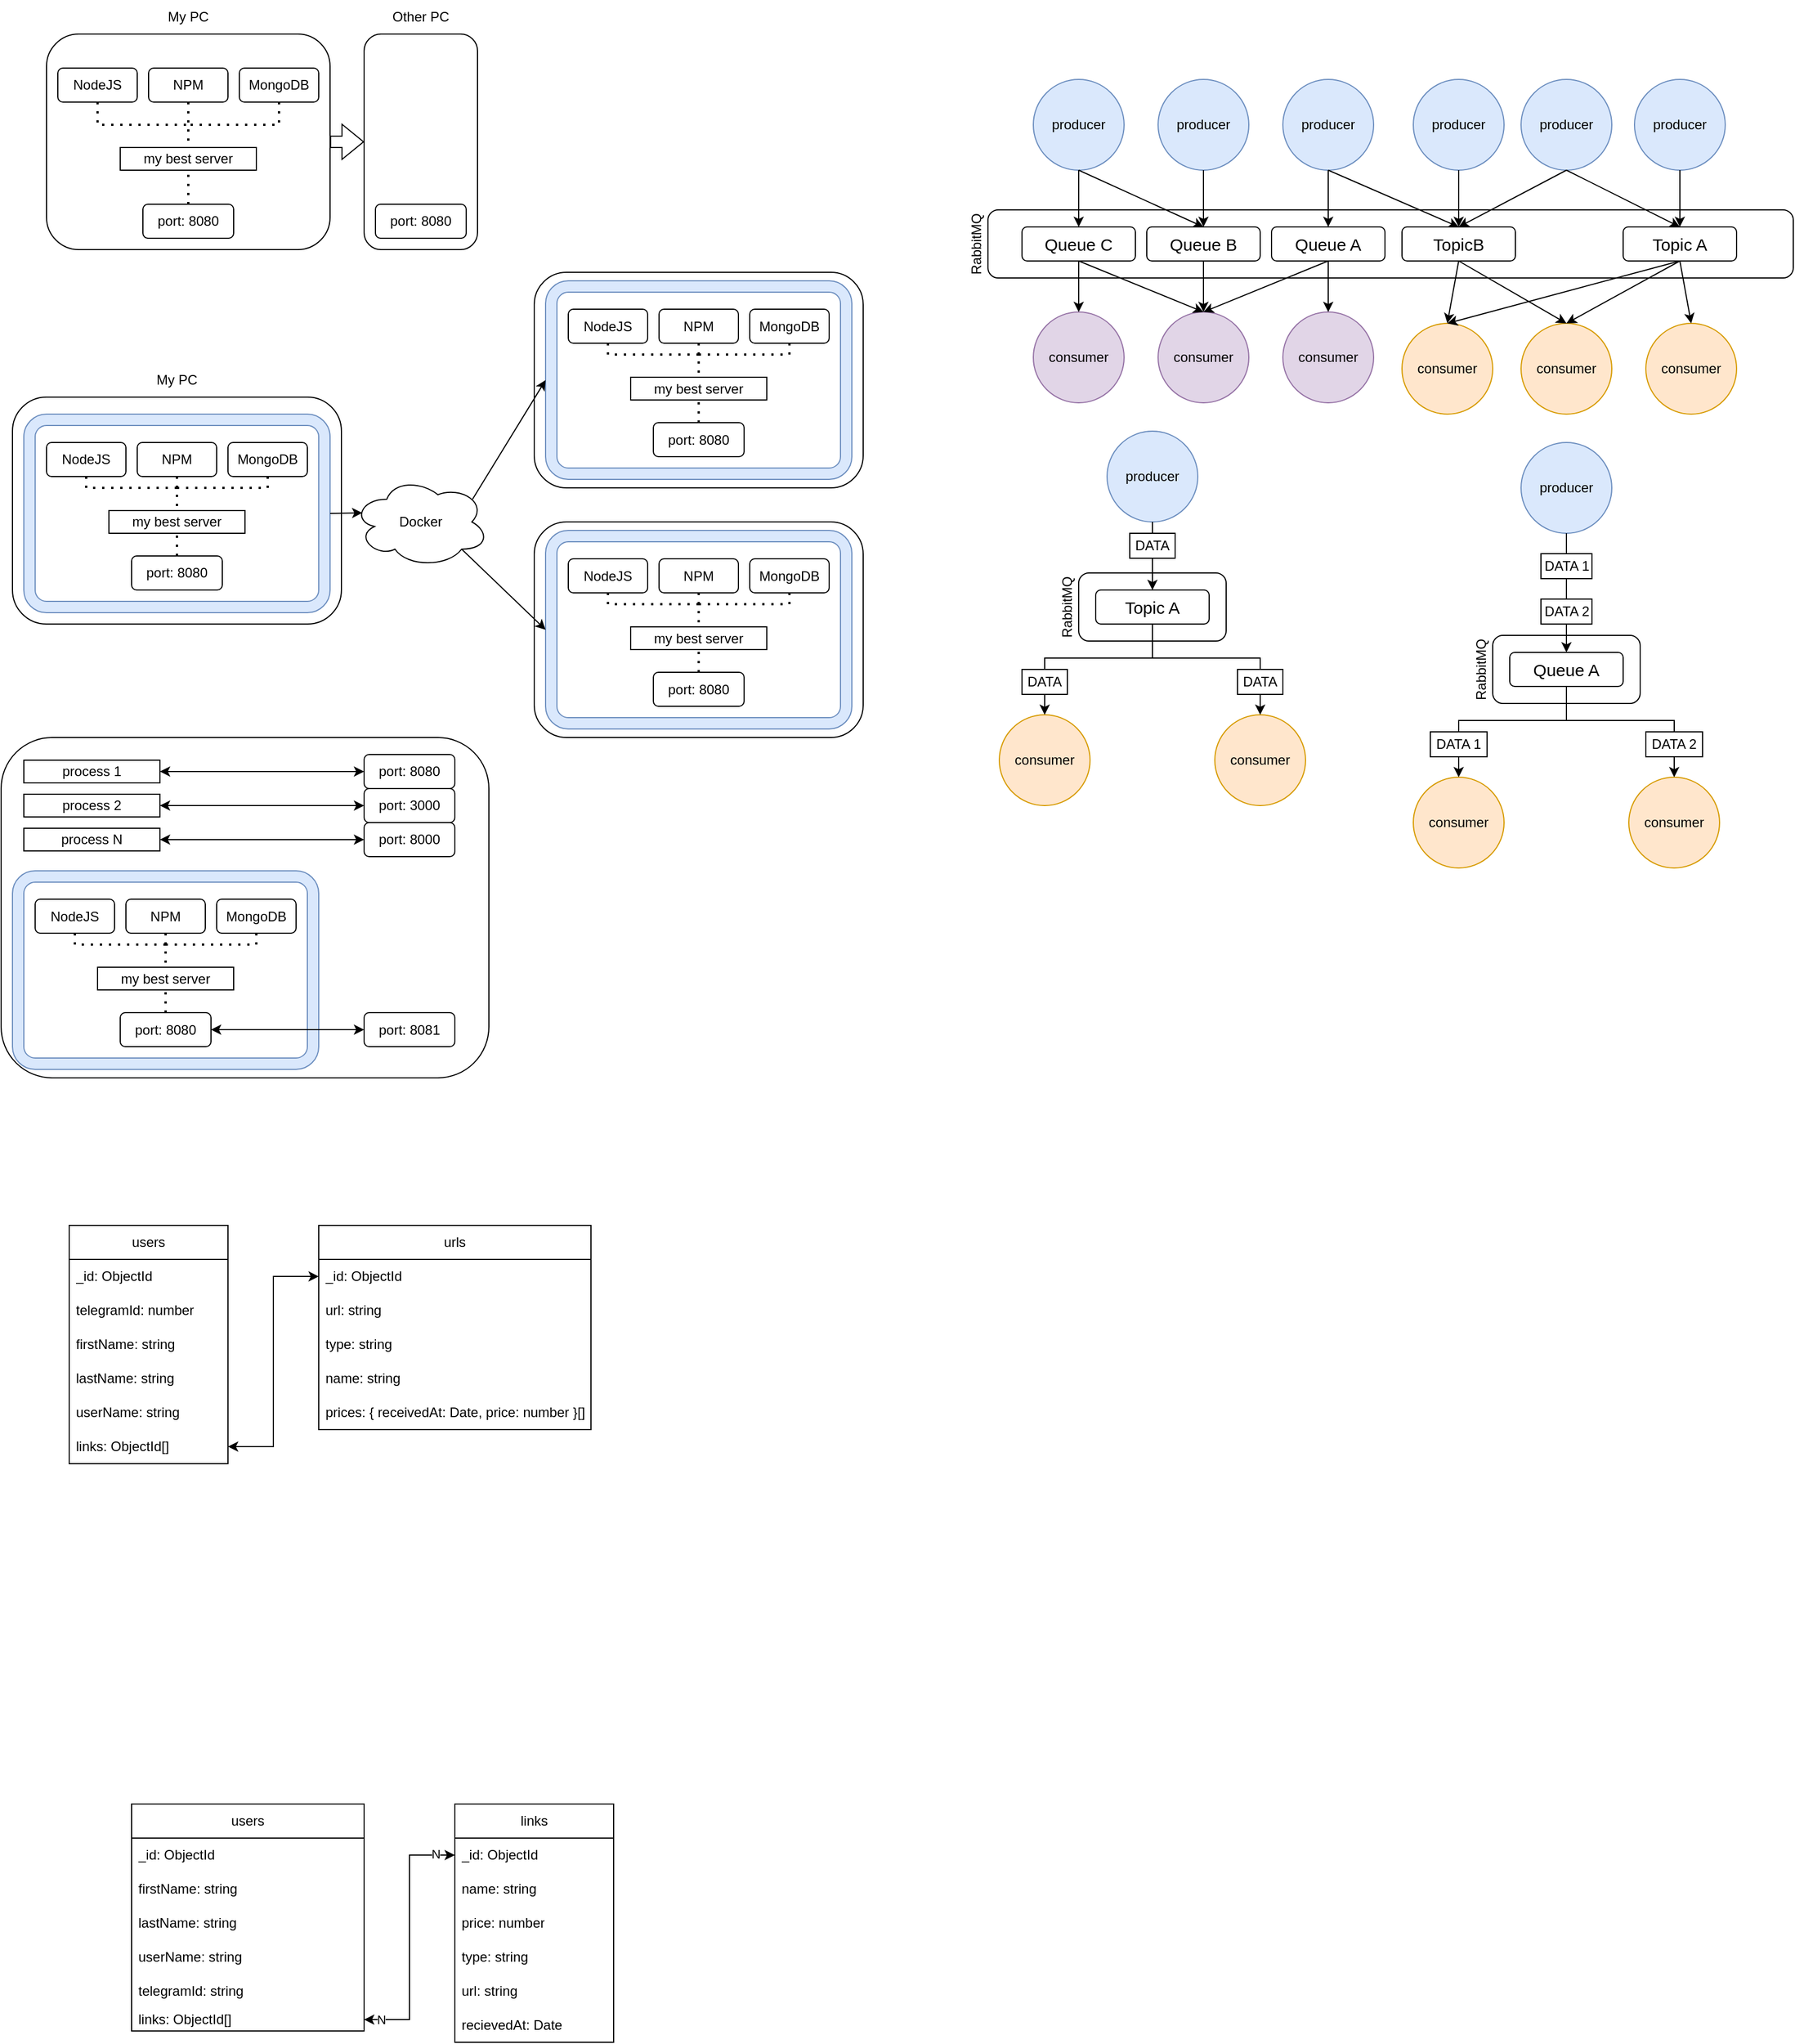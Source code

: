 <mxfile version="24.2.7" type="google">
  <diagram name="Page-1" id="BjbsquuiyV-xXKgkM7xm">
    <mxGraphModel grid="1" page="1" gridSize="10" guides="1" tooltips="1" connect="1" arrows="1" fold="1" pageScale="1" pageWidth="850" pageHeight="1100" math="0" shadow="0">
      <root>
        <mxCell id="0" />
        <mxCell id="1" parent="0" />
        <mxCell id="D5EDKLbeiEwIny6HZ1ge-143" value="" style="rounded=1;whiteSpace=wrap;html=1;" vertex="1" parent="1">
          <mxGeometry x="990" y="555" width="130" height="60" as="geometry" />
        </mxCell>
        <mxCell id="D5EDKLbeiEwIny6HZ1ge-144" value="RabbitMQ" style="text;html=1;align=center;verticalAlign=middle;whiteSpace=wrap;rounded=0;rotation=-90;" vertex="1" parent="1">
          <mxGeometry x="930" y="570" width="100" height="30" as="geometry" />
        </mxCell>
        <mxCell id="D5EDKLbeiEwIny6HZ1ge-134" value="" style="rounded=1;whiteSpace=wrap;html=1;" vertex="1" parent="1">
          <mxGeometry x="910" y="235" width="710" height="60" as="geometry" />
        </mxCell>
        <mxCell id="D5EDKLbeiEwIny6HZ1ge-1" value="" style="rounded=1;whiteSpace=wrap;html=1;" vertex="1" parent="1">
          <mxGeometry x="80" y="80" width="250" height="190" as="geometry" />
        </mxCell>
        <mxCell id="D5EDKLbeiEwIny6HZ1ge-2" value="my best server" style="rounded=0;whiteSpace=wrap;html=1;" vertex="1" parent="1">
          <mxGeometry x="145" y="180" width="120" height="20" as="geometry" />
        </mxCell>
        <mxCell id="D5EDKLbeiEwIny6HZ1ge-3" value="My PC" style="text;html=1;align=center;verticalAlign=middle;whiteSpace=wrap;rounded=0;" vertex="1" parent="1">
          <mxGeometry x="80" y="50" width="250" height="30" as="geometry" />
        </mxCell>
        <mxCell id="D5EDKLbeiEwIny6HZ1ge-4" value="NodeJS" style="rounded=1;whiteSpace=wrap;html=1;" vertex="1" parent="1">
          <mxGeometry x="90" y="110" width="70" height="30" as="geometry" />
        </mxCell>
        <mxCell id="D5EDKLbeiEwIny6HZ1ge-5" value="NPM" style="rounded=1;whiteSpace=wrap;html=1;" vertex="1" parent="1">
          <mxGeometry x="170" y="110" width="70" height="30" as="geometry" />
        </mxCell>
        <mxCell id="D5EDKLbeiEwIny6HZ1ge-6" value="MongoDB" style="rounded=1;whiteSpace=wrap;html=1;" vertex="1" parent="1">
          <mxGeometry x="250" y="110" width="70" height="30" as="geometry" />
        </mxCell>
        <mxCell id="D5EDKLbeiEwIny6HZ1ge-7" value="" style="endArrow=none;dashed=1;html=1;dashPattern=1 3;strokeWidth=2;rounded=0;exitX=0.5;exitY=1;exitDx=0;exitDy=0;entryX=0.5;entryY=0;entryDx=0;entryDy=0;" edge="1" parent="1" source="D5EDKLbeiEwIny6HZ1ge-4" target="D5EDKLbeiEwIny6HZ1ge-2">
          <mxGeometry width="50" height="50" relative="1" as="geometry">
            <mxPoint x="40" y="170" as="sourcePoint" />
            <mxPoint x="160" y="280" as="targetPoint" />
            <Array as="points">
              <mxPoint x="125" y="160" />
              <mxPoint x="205" y="160" />
            </Array>
          </mxGeometry>
        </mxCell>
        <mxCell id="D5EDKLbeiEwIny6HZ1ge-8" value="" style="endArrow=none;dashed=1;html=1;dashPattern=1 3;strokeWidth=2;rounded=0;exitX=0.5;exitY=1;exitDx=0;exitDy=0;entryX=0.5;entryY=0;entryDx=0;entryDy=0;" edge="1" parent="1" source="D5EDKLbeiEwIny6HZ1ge-6" target="D5EDKLbeiEwIny6HZ1ge-2">
          <mxGeometry width="50" height="50" relative="1" as="geometry">
            <mxPoint x="135" y="150" as="sourcePoint" />
            <mxPoint x="215" y="200" as="targetPoint" />
            <Array as="points">
              <mxPoint x="285" y="160" />
              <mxPoint x="205" y="160" />
            </Array>
          </mxGeometry>
        </mxCell>
        <mxCell id="D5EDKLbeiEwIny6HZ1ge-9" value="" style="endArrow=none;dashed=1;html=1;dashPattern=1 3;strokeWidth=2;rounded=0;exitX=0.5;exitY=1;exitDx=0;exitDy=0;entryX=0.5;entryY=0;entryDx=0;entryDy=0;" edge="1" parent="1" source="D5EDKLbeiEwIny6HZ1ge-5" target="D5EDKLbeiEwIny6HZ1ge-2">
          <mxGeometry width="50" height="50" relative="1" as="geometry">
            <mxPoint x="295" y="150" as="sourcePoint" />
            <mxPoint x="215" y="200" as="targetPoint" />
            <Array as="points" />
          </mxGeometry>
        </mxCell>
        <mxCell id="D5EDKLbeiEwIny6HZ1ge-10" value="port: 8080" style="rounded=1;whiteSpace=wrap;html=1;" vertex="1" parent="1">
          <mxGeometry x="165" y="230" width="80" height="30" as="geometry" />
        </mxCell>
        <mxCell id="D5EDKLbeiEwIny6HZ1ge-11" value="" style="endArrow=none;dashed=1;html=1;dashPattern=1 3;strokeWidth=2;rounded=0;exitX=0.5;exitY=0;exitDx=0;exitDy=0;entryX=0.5;entryY=1;entryDx=0;entryDy=0;" edge="1" parent="1" source="D5EDKLbeiEwIny6HZ1ge-10" target="D5EDKLbeiEwIny6HZ1ge-2">
          <mxGeometry width="50" height="50" relative="1" as="geometry">
            <mxPoint x="340" y="240" as="sourcePoint" />
            <mxPoint x="390" y="190" as="targetPoint" />
            <Array as="points" />
          </mxGeometry>
        </mxCell>
        <mxCell id="D5EDKLbeiEwIny6HZ1ge-12" value="" style="rounded=1;whiteSpace=wrap;html=1;" vertex="1" parent="1">
          <mxGeometry x="360" y="80" width="100" height="190" as="geometry" />
        </mxCell>
        <mxCell id="D5EDKLbeiEwIny6HZ1ge-14" value="Other PC" style="text;html=1;align=center;verticalAlign=middle;whiteSpace=wrap;rounded=0;" vertex="1" parent="1">
          <mxGeometry x="360" y="50" width="100" height="30" as="geometry" />
        </mxCell>
        <mxCell id="D5EDKLbeiEwIny6HZ1ge-21" value="port: 8080" style="rounded=1;whiteSpace=wrap;html=1;" vertex="1" parent="1">
          <mxGeometry x="370" y="230" width="80" height="30" as="geometry" />
        </mxCell>
        <mxCell id="D5EDKLbeiEwIny6HZ1ge-23" value="" style="shape=flexArrow;endArrow=classic;html=1;rounded=0;exitX=1;exitY=0.5;exitDx=0;exitDy=0;entryX=0;entryY=0.5;entryDx=0;entryDy=0;" edge="1" parent="1" source="D5EDKLbeiEwIny6HZ1ge-1" target="D5EDKLbeiEwIny6HZ1ge-12">
          <mxGeometry width="50" height="50" relative="1" as="geometry">
            <mxPoint x="340" y="320" as="sourcePoint" />
            <mxPoint x="390" y="270" as="targetPoint" />
          </mxGeometry>
        </mxCell>
        <mxCell id="D5EDKLbeiEwIny6HZ1ge-24" value="" style="rounded=1;whiteSpace=wrap;html=1;" vertex="1" parent="1">
          <mxGeometry x="50" y="400" width="290" height="200" as="geometry" />
        </mxCell>
        <mxCell id="D5EDKLbeiEwIny6HZ1ge-25" value="my best server" style="rounded=0;whiteSpace=wrap;html=1;" vertex="1" parent="1">
          <mxGeometry x="135" y="500" width="120" height="20" as="geometry" />
        </mxCell>
        <mxCell id="D5EDKLbeiEwIny6HZ1ge-26" value="My PC" style="text;html=1;align=center;verticalAlign=middle;whiteSpace=wrap;rounded=0;" vertex="1" parent="1">
          <mxGeometry x="50" y="370" width="290" height="30" as="geometry" />
        </mxCell>
        <mxCell id="D5EDKLbeiEwIny6HZ1ge-27" value="NodeJS" style="rounded=1;whiteSpace=wrap;html=1;" vertex="1" parent="1">
          <mxGeometry x="80" y="440" width="70" height="30" as="geometry" />
        </mxCell>
        <mxCell id="D5EDKLbeiEwIny6HZ1ge-28" value="NPM" style="rounded=1;whiteSpace=wrap;html=1;" vertex="1" parent="1">
          <mxGeometry x="160" y="440" width="70" height="30" as="geometry" />
        </mxCell>
        <mxCell id="D5EDKLbeiEwIny6HZ1ge-29" value="MongoDB" style="rounded=1;whiteSpace=wrap;html=1;" vertex="1" parent="1">
          <mxGeometry x="240" y="440" width="70" height="30" as="geometry" />
        </mxCell>
        <mxCell id="D5EDKLbeiEwIny6HZ1ge-30" value="" style="endArrow=none;dashed=1;html=1;dashPattern=1 3;strokeWidth=2;rounded=0;exitX=0.5;exitY=1;exitDx=0;exitDy=0;entryX=0.5;entryY=0;entryDx=0;entryDy=0;" edge="1" parent="1" source="D5EDKLbeiEwIny6HZ1ge-27" target="D5EDKLbeiEwIny6HZ1ge-25">
          <mxGeometry width="50" height="50" relative="1" as="geometry">
            <mxPoint x="30" y="490" as="sourcePoint" />
            <mxPoint x="150" y="600" as="targetPoint" />
            <Array as="points">
              <mxPoint x="115" y="480" />
              <mxPoint x="195" y="480" />
            </Array>
          </mxGeometry>
        </mxCell>
        <mxCell id="D5EDKLbeiEwIny6HZ1ge-31" value="" style="endArrow=none;dashed=1;html=1;dashPattern=1 3;strokeWidth=2;rounded=0;exitX=0.5;exitY=1;exitDx=0;exitDy=0;entryX=0.5;entryY=0;entryDx=0;entryDy=0;" edge="1" parent="1" source="D5EDKLbeiEwIny6HZ1ge-29" target="D5EDKLbeiEwIny6HZ1ge-25">
          <mxGeometry width="50" height="50" relative="1" as="geometry">
            <mxPoint x="125" y="470" as="sourcePoint" />
            <mxPoint x="205" y="520" as="targetPoint" />
            <Array as="points">
              <mxPoint x="275" y="480" />
              <mxPoint x="195" y="480" />
            </Array>
          </mxGeometry>
        </mxCell>
        <mxCell id="D5EDKLbeiEwIny6HZ1ge-32" value="" style="endArrow=none;dashed=1;html=1;dashPattern=1 3;strokeWidth=2;rounded=0;exitX=0.5;exitY=1;exitDx=0;exitDy=0;entryX=0.5;entryY=0;entryDx=0;entryDy=0;" edge="1" parent="1" source="D5EDKLbeiEwIny6HZ1ge-28" target="D5EDKLbeiEwIny6HZ1ge-25">
          <mxGeometry width="50" height="50" relative="1" as="geometry">
            <mxPoint x="285" y="470" as="sourcePoint" />
            <mxPoint x="205" y="520" as="targetPoint" />
            <Array as="points" />
          </mxGeometry>
        </mxCell>
        <mxCell id="D5EDKLbeiEwIny6HZ1ge-33" value="port: 8080" style="rounded=1;whiteSpace=wrap;html=1;" vertex="1" parent="1">
          <mxGeometry x="155" y="540" width="80" height="30" as="geometry" />
        </mxCell>
        <mxCell id="D5EDKLbeiEwIny6HZ1ge-34" value="" style="endArrow=none;dashed=1;html=1;dashPattern=1 3;strokeWidth=2;rounded=0;exitX=0.5;exitY=0;exitDx=0;exitDy=0;entryX=0.5;entryY=1;entryDx=0;entryDy=0;" edge="1" parent="1" source="D5EDKLbeiEwIny6HZ1ge-33" target="D5EDKLbeiEwIny6HZ1ge-25">
          <mxGeometry width="50" height="50" relative="1" as="geometry">
            <mxPoint x="330" y="560" as="sourcePoint" />
            <mxPoint x="380" y="510" as="targetPoint" />
            <Array as="points" />
          </mxGeometry>
        </mxCell>
        <mxCell id="D5EDKLbeiEwIny6HZ1ge-40" value="Docker" style="ellipse;shape=cloud;whiteSpace=wrap;html=1;" vertex="1" parent="1">
          <mxGeometry x="350" y="470" width="120" height="80" as="geometry" />
        </mxCell>
        <mxCell id="D5EDKLbeiEwIny6HZ1ge-42" value="" style="verticalLabelPosition=bottom;verticalAlign=top;html=1;shape=mxgraph.basic.rounded_frame;dx=10;whiteSpace=wrap;fillColor=#dae8fc;strokeColor=#6c8ebf;" vertex="1" parent="1">
          <mxGeometry x="60" y="415" width="270" height="175" as="geometry" />
        </mxCell>
        <mxCell id="D5EDKLbeiEwIny6HZ1ge-43" value="" style="endArrow=classic;html=1;rounded=0;exitX=1;exitY=0.5;exitDx=0;exitDy=0;exitPerimeter=0;entryX=0.07;entryY=0.4;entryDx=0;entryDy=0;entryPerimeter=0;" edge="1" parent="1" source="D5EDKLbeiEwIny6HZ1ge-42" target="D5EDKLbeiEwIny6HZ1ge-40">
          <mxGeometry width="50" height="50" relative="1" as="geometry">
            <mxPoint x="340" y="470" as="sourcePoint" />
            <mxPoint x="390" y="420" as="targetPoint" />
          </mxGeometry>
        </mxCell>
        <mxCell id="D5EDKLbeiEwIny6HZ1ge-56" value="" style="group" connectable="0" vertex="1" parent="1">
          <mxGeometry x="510" y="290" width="290" height="190" as="geometry" />
        </mxCell>
        <mxCell id="D5EDKLbeiEwIny6HZ1ge-35" value="" style="rounded=1;whiteSpace=wrap;html=1;" vertex="1" parent="D5EDKLbeiEwIny6HZ1ge-56">
          <mxGeometry width="290" height="190" as="geometry" />
        </mxCell>
        <mxCell id="D5EDKLbeiEwIny6HZ1ge-45" value="my best server" style="rounded=0;whiteSpace=wrap;html=1;" vertex="1" parent="D5EDKLbeiEwIny6HZ1ge-56">
          <mxGeometry x="85" y="92.5" width="120" height="20" as="geometry" />
        </mxCell>
        <mxCell id="D5EDKLbeiEwIny6HZ1ge-46" value="NodeJS" style="rounded=1;whiteSpace=wrap;html=1;" vertex="1" parent="D5EDKLbeiEwIny6HZ1ge-56">
          <mxGeometry x="30" y="32.5" width="70" height="30" as="geometry" />
        </mxCell>
        <mxCell id="D5EDKLbeiEwIny6HZ1ge-47" value="NPM" style="rounded=1;whiteSpace=wrap;html=1;" vertex="1" parent="D5EDKLbeiEwIny6HZ1ge-56">
          <mxGeometry x="110" y="32.5" width="70" height="30" as="geometry" />
        </mxCell>
        <mxCell id="D5EDKLbeiEwIny6HZ1ge-48" value="MongoDB" style="rounded=1;whiteSpace=wrap;html=1;" vertex="1" parent="D5EDKLbeiEwIny6HZ1ge-56">
          <mxGeometry x="190" y="32.5" width="70" height="30" as="geometry" />
        </mxCell>
        <mxCell id="D5EDKLbeiEwIny6HZ1ge-49" value="" style="endArrow=none;dashed=1;html=1;dashPattern=1 3;strokeWidth=2;rounded=0;exitX=0.5;exitY=1;exitDx=0;exitDy=0;entryX=0.5;entryY=0;entryDx=0;entryDy=0;" edge="1" parent="D5EDKLbeiEwIny6HZ1ge-56" source="D5EDKLbeiEwIny6HZ1ge-46" target="D5EDKLbeiEwIny6HZ1ge-45">
          <mxGeometry width="50" height="50" relative="1" as="geometry">
            <mxPoint x="-20" y="82.5" as="sourcePoint" />
            <mxPoint x="100" y="192.5" as="targetPoint" />
            <Array as="points">
              <mxPoint x="65" y="72.5" />
              <mxPoint x="145" y="72.5" />
            </Array>
          </mxGeometry>
        </mxCell>
        <mxCell id="D5EDKLbeiEwIny6HZ1ge-50" value="" style="endArrow=none;dashed=1;html=1;dashPattern=1 3;strokeWidth=2;rounded=0;exitX=0.5;exitY=1;exitDx=0;exitDy=0;entryX=0.5;entryY=0;entryDx=0;entryDy=0;" edge="1" parent="D5EDKLbeiEwIny6HZ1ge-56" source="D5EDKLbeiEwIny6HZ1ge-48" target="D5EDKLbeiEwIny6HZ1ge-45">
          <mxGeometry width="50" height="50" relative="1" as="geometry">
            <mxPoint x="75" y="62.5" as="sourcePoint" />
            <mxPoint x="155" y="112.5" as="targetPoint" />
            <Array as="points">
              <mxPoint x="225" y="72.5" />
              <mxPoint x="145" y="72.5" />
            </Array>
          </mxGeometry>
        </mxCell>
        <mxCell id="D5EDKLbeiEwIny6HZ1ge-51" value="" style="endArrow=none;dashed=1;html=1;dashPattern=1 3;strokeWidth=2;rounded=0;exitX=0.5;exitY=1;exitDx=0;exitDy=0;entryX=0.5;entryY=0;entryDx=0;entryDy=0;" edge="1" parent="D5EDKLbeiEwIny6HZ1ge-56" source="D5EDKLbeiEwIny6HZ1ge-47" target="D5EDKLbeiEwIny6HZ1ge-45">
          <mxGeometry width="50" height="50" relative="1" as="geometry">
            <mxPoint x="235" y="62.5" as="sourcePoint" />
            <mxPoint x="155" y="112.5" as="targetPoint" />
            <Array as="points" />
          </mxGeometry>
        </mxCell>
        <mxCell id="D5EDKLbeiEwIny6HZ1ge-52" value="port: 8080" style="rounded=1;whiteSpace=wrap;html=1;" vertex="1" parent="D5EDKLbeiEwIny6HZ1ge-56">
          <mxGeometry x="105" y="132.5" width="80" height="30" as="geometry" />
        </mxCell>
        <mxCell id="D5EDKLbeiEwIny6HZ1ge-53" value="" style="endArrow=none;dashed=1;html=1;dashPattern=1 3;strokeWidth=2;rounded=0;exitX=0.5;exitY=0;exitDx=0;exitDy=0;entryX=0.5;entryY=1;entryDx=0;entryDy=0;" edge="1" parent="D5EDKLbeiEwIny6HZ1ge-56" source="D5EDKLbeiEwIny6HZ1ge-52" target="D5EDKLbeiEwIny6HZ1ge-45">
          <mxGeometry width="50" height="50" relative="1" as="geometry">
            <mxPoint x="280" y="152.5" as="sourcePoint" />
            <mxPoint x="330" y="102.5" as="targetPoint" />
            <Array as="points" />
          </mxGeometry>
        </mxCell>
        <mxCell id="D5EDKLbeiEwIny6HZ1ge-54" value="" style="verticalLabelPosition=bottom;verticalAlign=top;html=1;shape=mxgraph.basic.rounded_frame;dx=10;whiteSpace=wrap;fillColor=#dae8fc;strokeColor=#6c8ebf;" vertex="1" parent="D5EDKLbeiEwIny6HZ1ge-56">
          <mxGeometry x="10" y="7.5" width="270" height="175" as="geometry" />
        </mxCell>
        <mxCell id="D5EDKLbeiEwIny6HZ1ge-57" value="" style="group" connectable="0" vertex="1" parent="1">
          <mxGeometry x="510" y="510" width="290" height="190" as="geometry" />
        </mxCell>
        <mxCell id="D5EDKLbeiEwIny6HZ1ge-58" value="" style="rounded=1;whiteSpace=wrap;html=1;" vertex="1" parent="D5EDKLbeiEwIny6HZ1ge-57">
          <mxGeometry width="290" height="190" as="geometry" />
        </mxCell>
        <mxCell id="D5EDKLbeiEwIny6HZ1ge-59" value="my best server" style="rounded=0;whiteSpace=wrap;html=1;" vertex="1" parent="D5EDKLbeiEwIny6HZ1ge-57">
          <mxGeometry x="85" y="92.5" width="120" height="20" as="geometry" />
        </mxCell>
        <mxCell id="D5EDKLbeiEwIny6HZ1ge-60" value="NodeJS" style="rounded=1;whiteSpace=wrap;html=1;" vertex="1" parent="D5EDKLbeiEwIny6HZ1ge-57">
          <mxGeometry x="30" y="32.5" width="70" height="30" as="geometry" />
        </mxCell>
        <mxCell id="D5EDKLbeiEwIny6HZ1ge-61" value="NPM" style="rounded=1;whiteSpace=wrap;html=1;" vertex="1" parent="D5EDKLbeiEwIny6HZ1ge-57">
          <mxGeometry x="110" y="32.5" width="70" height="30" as="geometry" />
        </mxCell>
        <mxCell id="D5EDKLbeiEwIny6HZ1ge-62" value="MongoDB" style="rounded=1;whiteSpace=wrap;html=1;" vertex="1" parent="D5EDKLbeiEwIny6HZ1ge-57">
          <mxGeometry x="190" y="32.5" width="70" height="30" as="geometry" />
        </mxCell>
        <mxCell id="D5EDKLbeiEwIny6HZ1ge-63" value="" style="endArrow=none;dashed=1;html=1;dashPattern=1 3;strokeWidth=2;rounded=0;exitX=0.5;exitY=1;exitDx=0;exitDy=0;entryX=0.5;entryY=0;entryDx=0;entryDy=0;" edge="1" parent="D5EDKLbeiEwIny6HZ1ge-57" source="D5EDKLbeiEwIny6HZ1ge-60" target="D5EDKLbeiEwIny6HZ1ge-59">
          <mxGeometry width="50" height="50" relative="1" as="geometry">
            <mxPoint x="-20" y="82.5" as="sourcePoint" />
            <mxPoint x="100" y="192.5" as="targetPoint" />
            <Array as="points">
              <mxPoint x="65" y="72.5" />
              <mxPoint x="145" y="72.5" />
            </Array>
          </mxGeometry>
        </mxCell>
        <mxCell id="D5EDKLbeiEwIny6HZ1ge-64" value="" style="endArrow=none;dashed=1;html=1;dashPattern=1 3;strokeWidth=2;rounded=0;exitX=0.5;exitY=1;exitDx=0;exitDy=0;entryX=0.5;entryY=0;entryDx=0;entryDy=0;" edge="1" parent="D5EDKLbeiEwIny6HZ1ge-57" source="D5EDKLbeiEwIny6HZ1ge-62" target="D5EDKLbeiEwIny6HZ1ge-59">
          <mxGeometry width="50" height="50" relative="1" as="geometry">
            <mxPoint x="75" y="62.5" as="sourcePoint" />
            <mxPoint x="155" y="112.5" as="targetPoint" />
            <Array as="points">
              <mxPoint x="225" y="72.5" />
              <mxPoint x="145" y="72.5" />
            </Array>
          </mxGeometry>
        </mxCell>
        <mxCell id="D5EDKLbeiEwIny6HZ1ge-65" value="" style="endArrow=none;dashed=1;html=1;dashPattern=1 3;strokeWidth=2;rounded=0;exitX=0.5;exitY=1;exitDx=0;exitDy=0;entryX=0.5;entryY=0;entryDx=0;entryDy=0;" edge="1" parent="D5EDKLbeiEwIny6HZ1ge-57" source="D5EDKLbeiEwIny6HZ1ge-61" target="D5EDKLbeiEwIny6HZ1ge-59">
          <mxGeometry width="50" height="50" relative="1" as="geometry">
            <mxPoint x="235" y="62.5" as="sourcePoint" />
            <mxPoint x="155" y="112.5" as="targetPoint" />
            <Array as="points" />
          </mxGeometry>
        </mxCell>
        <mxCell id="D5EDKLbeiEwIny6HZ1ge-66" value="port: 8080" style="rounded=1;whiteSpace=wrap;html=1;" vertex="1" parent="D5EDKLbeiEwIny6HZ1ge-57">
          <mxGeometry x="105" y="132.5" width="80" height="30" as="geometry" />
        </mxCell>
        <mxCell id="D5EDKLbeiEwIny6HZ1ge-67" value="" style="endArrow=none;dashed=1;html=1;dashPattern=1 3;strokeWidth=2;rounded=0;exitX=0.5;exitY=0;exitDx=0;exitDy=0;entryX=0.5;entryY=1;entryDx=0;entryDy=0;" edge="1" parent="D5EDKLbeiEwIny6HZ1ge-57" source="D5EDKLbeiEwIny6HZ1ge-66" target="D5EDKLbeiEwIny6HZ1ge-59">
          <mxGeometry width="50" height="50" relative="1" as="geometry">
            <mxPoint x="280" y="152.5" as="sourcePoint" />
            <mxPoint x="330" y="102.5" as="targetPoint" />
            <Array as="points" />
          </mxGeometry>
        </mxCell>
        <mxCell id="D5EDKLbeiEwIny6HZ1ge-68" value="" style="verticalLabelPosition=bottom;verticalAlign=top;html=1;shape=mxgraph.basic.rounded_frame;dx=10;whiteSpace=wrap;fillColor=#dae8fc;strokeColor=#6c8ebf;" vertex="1" parent="D5EDKLbeiEwIny6HZ1ge-57">
          <mxGeometry x="10" y="7.5" width="270" height="175" as="geometry" />
        </mxCell>
        <mxCell id="D5EDKLbeiEwIny6HZ1ge-69" value="" style="endArrow=classic;html=1;rounded=0;exitX=0.88;exitY=0.25;exitDx=0;exitDy=0;exitPerimeter=0;entryX=0;entryY=0.5;entryDx=0;entryDy=0;entryPerimeter=0;" edge="1" parent="1" source="D5EDKLbeiEwIny6HZ1ge-40" target="D5EDKLbeiEwIny6HZ1ge-54">
          <mxGeometry width="50" height="50" relative="1" as="geometry">
            <mxPoint x="410" y="440" as="sourcePoint" />
            <mxPoint x="460" y="390" as="targetPoint" />
          </mxGeometry>
        </mxCell>
        <mxCell id="D5EDKLbeiEwIny6HZ1ge-70" value="" style="endArrow=classic;html=1;rounded=0;exitX=0.8;exitY=0.8;exitDx=0;exitDy=0;exitPerimeter=0;entryX=0;entryY=0.5;entryDx=0;entryDy=0;entryPerimeter=0;" edge="1" parent="1" source="D5EDKLbeiEwIny6HZ1ge-40" target="D5EDKLbeiEwIny6HZ1ge-68">
          <mxGeometry width="50" height="50" relative="1" as="geometry">
            <mxPoint x="400" y="630" as="sourcePoint" />
            <mxPoint x="450" y="580" as="targetPoint" />
          </mxGeometry>
        </mxCell>
        <mxCell id="D5EDKLbeiEwIny6HZ1ge-94" value="" style="group" connectable="0" vertex="1" parent="1">
          <mxGeometry x="40" y="700" width="430" height="300" as="geometry" />
        </mxCell>
        <mxCell id="D5EDKLbeiEwIny6HZ1ge-72" value="" style="rounded=1;whiteSpace=wrap;html=1;" vertex="1" parent="D5EDKLbeiEwIny6HZ1ge-94">
          <mxGeometry width="430" height="300" as="geometry" />
        </mxCell>
        <mxCell id="D5EDKLbeiEwIny6HZ1ge-73" value="my best server" style="rounded=0;whiteSpace=wrap;html=1;" vertex="1" parent="D5EDKLbeiEwIny6HZ1ge-94">
          <mxGeometry x="85" y="202.5" width="120" height="20" as="geometry" />
        </mxCell>
        <mxCell id="D5EDKLbeiEwIny6HZ1ge-74" value="NodeJS" style="rounded=1;whiteSpace=wrap;html=1;" vertex="1" parent="D5EDKLbeiEwIny6HZ1ge-94">
          <mxGeometry x="30" y="142.5" width="70" height="30" as="geometry" />
        </mxCell>
        <mxCell id="D5EDKLbeiEwIny6HZ1ge-75" value="NPM" style="rounded=1;whiteSpace=wrap;html=1;" vertex="1" parent="D5EDKLbeiEwIny6HZ1ge-94">
          <mxGeometry x="110" y="142.5" width="70" height="30" as="geometry" />
        </mxCell>
        <mxCell id="D5EDKLbeiEwIny6HZ1ge-76" value="MongoDB" style="rounded=1;whiteSpace=wrap;html=1;" vertex="1" parent="D5EDKLbeiEwIny6HZ1ge-94">
          <mxGeometry x="190" y="142.5" width="70" height="30" as="geometry" />
        </mxCell>
        <mxCell id="D5EDKLbeiEwIny6HZ1ge-77" value="" style="endArrow=none;dashed=1;html=1;dashPattern=1 3;strokeWidth=2;rounded=0;exitX=0.5;exitY=1;exitDx=0;exitDy=0;entryX=0.5;entryY=0;entryDx=0;entryDy=0;" edge="1" parent="D5EDKLbeiEwIny6HZ1ge-94" source="D5EDKLbeiEwIny6HZ1ge-74" target="D5EDKLbeiEwIny6HZ1ge-73">
          <mxGeometry width="50" height="50" relative="1" as="geometry">
            <mxPoint x="-20" y="192.5" as="sourcePoint" />
            <mxPoint x="100" y="302.5" as="targetPoint" />
            <Array as="points">
              <mxPoint x="65" y="182.5" />
              <mxPoint x="145" y="182.5" />
            </Array>
          </mxGeometry>
        </mxCell>
        <mxCell id="D5EDKLbeiEwIny6HZ1ge-78" value="" style="endArrow=none;dashed=1;html=1;dashPattern=1 3;strokeWidth=2;rounded=0;exitX=0.5;exitY=1;exitDx=0;exitDy=0;entryX=0.5;entryY=0;entryDx=0;entryDy=0;" edge="1" parent="D5EDKLbeiEwIny6HZ1ge-94" source="D5EDKLbeiEwIny6HZ1ge-76" target="D5EDKLbeiEwIny6HZ1ge-73">
          <mxGeometry width="50" height="50" relative="1" as="geometry">
            <mxPoint x="75" y="172.5" as="sourcePoint" />
            <mxPoint x="155" y="222.5" as="targetPoint" />
            <Array as="points">
              <mxPoint x="225" y="182.5" />
              <mxPoint x="145" y="182.5" />
            </Array>
          </mxGeometry>
        </mxCell>
        <mxCell id="D5EDKLbeiEwIny6HZ1ge-79" value="" style="endArrow=none;dashed=1;html=1;dashPattern=1 3;strokeWidth=2;rounded=0;exitX=0.5;exitY=1;exitDx=0;exitDy=0;entryX=0.5;entryY=0;entryDx=0;entryDy=0;" edge="1" parent="D5EDKLbeiEwIny6HZ1ge-94" source="D5EDKLbeiEwIny6HZ1ge-75" target="D5EDKLbeiEwIny6HZ1ge-73">
          <mxGeometry width="50" height="50" relative="1" as="geometry">
            <mxPoint x="235" y="172.5" as="sourcePoint" />
            <mxPoint x="155" y="222.5" as="targetPoint" />
            <Array as="points" />
          </mxGeometry>
        </mxCell>
        <mxCell id="D5EDKLbeiEwIny6HZ1ge-80" value="port: 8080" style="rounded=1;whiteSpace=wrap;html=1;" vertex="1" parent="D5EDKLbeiEwIny6HZ1ge-94">
          <mxGeometry x="105" y="242.5" width="80" height="30" as="geometry" />
        </mxCell>
        <mxCell id="D5EDKLbeiEwIny6HZ1ge-81" value="" style="endArrow=none;dashed=1;html=1;dashPattern=1 3;strokeWidth=2;rounded=0;exitX=0.5;exitY=0;exitDx=0;exitDy=0;entryX=0.5;entryY=1;entryDx=0;entryDy=0;" edge="1" parent="D5EDKLbeiEwIny6HZ1ge-94" source="D5EDKLbeiEwIny6HZ1ge-80" target="D5EDKLbeiEwIny6HZ1ge-73">
          <mxGeometry width="50" height="50" relative="1" as="geometry">
            <mxPoint x="280" y="262.5" as="sourcePoint" />
            <mxPoint x="330" y="212.5" as="targetPoint" />
            <Array as="points" />
          </mxGeometry>
        </mxCell>
        <mxCell id="D5EDKLbeiEwIny6HZ1ge-82" value="" style="verticalLabelPosition=bottom;verticalAlign=top;html=1;shape=mxgraph.basic.rounded_frame;dx=10;whiteSpace=wrap;fillColor=#dae8fc;strokeColor=#6c8ebf;" vertex="1" parent="D5EDKLbeiEwIny6HZ1ge-94">
          <mxGeometry x="10" y="117.5" width="270" height="175" as="geometry" />
        </mxCell>
        <mxCell id="D5EDKLbeiEwIny6HZ1ge-83" value="process 1" style="rounded=0;whiteSpace=wrap;html=1;" vertex="1" parent="D5EDKLbeiEwIny6HZ1ge-94">
          <mxGeometry x="20" y="20" width="120" height="20" as="geometry" />
        </mxCell>
        <mxCell id="D5EDKLbeiEwIny6HZ1ge-84" value="process 2" style="rounded=0;whiteSpace=wrap;html=1;" vertex="1" parent="D5EDKLbeiEwIny6HZ1ge-94">
          <mxGeometry x="20" y="50" width="120" height="20" as="geometry" />
        </mxCell>
        <mxCell id="D5EDKLbeiEwIny6HZ1ge-85" value="process N" style="rounded=0;whiteSpace=wrap;html=1;" vertex="1" parent="D5EDKLbeiEwIny6HZ1ge-94">
          <mxGeometry x="20" y="80" width="120" height="20" as="geometry" />
        </mxCell>
        <mxCell id="D5EDKLbeiEwIny6HZ1ge-86" value="port: 8080" style="rounded=1;whiteSpace=wrap;html=1;" vertex="1" parent="D5EDKLbeiEwIny6HZ1ge-94">
          <mxGeometry x="320" y="15" width="80" height="30" as="geometry" />
        </mxCell>
        <mxCell id="D5EDKLbeiEwIny6HZ1ge-87" value="port: 3000" style="rounded=1;whiteSpace=wrap;html=1;" vertex="1" parent="D5EDKLbeiEwIny6HZ1ge-94">
          <mxGeometry x="320" y="45" width="80" height="30" as="geometry" />
        </mxCell>
        <mxCell id="D5EDKLbeiEwIny6HZ1ge-88" value="port: 8000" style="rounded=1;whiteSpace=wrap;html=1;" vertex="1" parent="D5EDKLbeiEwIny6HZ1ge-94">
          <mxGeometry x="320" y="75" width="80" height="30" as="geometry" />
        </mxCell>
        <mxCell id="D5EDKLbeiEwIny6HZ1ge-89" value="" style="endArrow=classic;startArrow=classic;html=1;rounded=0;exitX=1;exitY=0.5;exitDx=0;exitDy=0;entryX=0;entryY=0.5;entryDx=0;entryDy=0;" edge="1" parent="D5EDKLbeiEwIny6HZ1ge-94" source="D5EDKLbeiEwIny6HZ1ge-83" target="D5EDKLbeiEwIny6HZ1ge-86">
          <mxGeometry width="50" height="50" relative="1" as="geometry">
            <mxPoint x="250" y="-30" as="sourcePoint" />
            <mxPoint x="300" y="-80" as="targetPoint" />
          </mxGeometry>
        </mxCell>
        <mxCell id="D5EDKLbeiEwIny6HZ1ge-90" value="" style="endArrow=classic;startArrow=classic;html=1;rounded=0;exitX=1;exitY=0.5;exitDx=0;exitDy=0;entryX=0;entryY=0.5;entryDx=0;entryDy=0;" edge="1" parent="D5EDKLbeiEwIny6HZ1ge-94" source="D5EDKLbeiEwIny6HZ1ge-84" target="D5EDKLbeiEwIny6HZ1ge-87">
          <mxGeometry width="50" height="50" relative="1" as="geometry">
            <mxPoint x="150" y="40" as="sourcePoint" />
            <mxPoint x="240" y="40" as="targetPoint" />
          </mxGeometry>
        </mxCell>
        <mxCell id="D5EDKLbeiEwIny6HZ1ge-91" value="" style="endArrow=classic;startArrow=classic;html=1;rounded=0;exitX=1;exitY=0.5;exitDx=0;exitDy=0;entryX=0;entryY=0.5;entryDx=0;entryDy=0;" edge="1" parent="D5EDKLbeiEwIny6HZ1ge-94" source="D5EDKLbeiEwIny6HZ1ge-85" target="D5EDKLbeiEwIny6HZ1ge-88">
          <mxGeometry width="50" height="50" relative="1" as="geometry">
            <mxPoint x="150" y="70" as="sourcePoint" />
            <mxPoint x="240" y="70" as="targetPoint" />
          </mxGeometry>
        </mxCell>
        <mxCell id="D5EDKLbeiEwIny6HZ1ge-92" value="port: 8081" style="rounded=1;whiteSpace=wrap;html=1;" vertex="1" parent="D5EDKLbeiEwIny6HZ1ge-94">
          <mxGeometry x="320" y="242.5" width="80" height="30" as="geometry" />
        </mxCell>
        <mxCell id="D5EDKLbeiEwIny6HZ1ge-93" value="" style="endArrow=classic;startArrow=classic;html=1;rounded=0;exitX=1;exitY=0.5;exitDx=0;exitDy=0;entryX=0;entryY=0.5;entryDx=0;entryDy=0;" edge="1" parent="D5EDKLbeiEwIny6HZ1ge-94" source="D5EDKLbeiEwIny6HZ1ge-80" target="D5EDKLbeiEwIny6HZ1ge-92">
          <mxGeometry width="50" height="50" relative="1" as="geometry">
            <mxPoint x="460" y="230" as="sourcePoint" />
            <mxPoint x="510" y="180" as="targetPoint" />
          </mxGeometry>
        </mxCell>
        <mxCell id="D5EDKLbeiEwIny6HZ1ge-95" value="producer" style="ellipse;whiteSpace=wrap;html=1;aspect=fixed;fillColor=#dae8fc;strokeColor=#6c8ebf;" vertex="1" parent="1">
          <mxGeometry x="1480" y="120" width="80" height="80" as="geometry" />
        </mxCell>
        <mxCell id="D5EDKLbeiEwIny6HZ1ge-96" value="consumer" style="ellipse;whiteSpace=wrap;html=1;aspect=fixed;fillColor=#ffe6cc;strokeColor=#d79b00;" vertex="1" parent="1">
          <mxGeometry x="1490" y="335" width="80" height="80" as="geometry" />
        </mxCell>
        <mxCell id="D5EDKLbeiEwIny6HZ1ge-98" value="RabbitMQ" style="text;html=1;align=center;verticalAlign=middle;whiteSpace=wrap;rounded=0;rotation=-90;" vertex="1" parent="1">
          <mxGeometry x="850" y="250" width="100" height="30" as="geometry" />
        </mxCell>
        <mxCell id="D5EDKLbeiEwIny6HZ1ge-99" value="producer" style="ellipse;whiteSpace=wrap;html=1;aspect=fixed;fillColor=#dae8fc;strokeColor=#6c8ebf;" vertex="1" parent="1">
          <mxGeometry x="1170" y="120" width="80" height="80" as="geometry" />
        </mxCell>
        <mxCell id="D5EDKLbeiEwIny6HZ1ge-100" value="producer" style="ellipse;whiteSpace=wrap;html=1;aspect=fixed;fillColor=#dae8fc;strokeColor=#6c8ebf;" vertex="1" parent="1">
          <mxGeometry x="1285" y="120" width="80" height="80" as="geometry" />
        </mxCell>
        <mxCell id="D5EDKLbeiEwIny6HZ1ge-101" value="consumer" style="ellipse;whiteSpace=wrap;html=1;aspect=fixed;fillColor=#ffe6cc;strokeColor=#d79b00;" vertex="1" parent="1">
          <mxGeometry x="1380" y="335" width="80" height="80" as="geometry" />
        </mxCell>
        <mxCell id="D5EDKLbeiEwIny6HZ1ge-102" value="consumer" style="ellipse;whiteSpace=wrap;html=1;aspect=fixed;fillColor=#ffe6cc;strokeColor=#d79b00;" vertex="1" parent="1">
          <mxGeometry x="1275" y="335" width="80" height="80" as="geometry" />
        </mxCell>
        <mxCell id="D5EDKLbeiEwIny6HZ1ge-103" value="consumer" style="ellipse;whiteSpace=wrap;html=1;aspect=fixed;fillColor=#e1d5e7;strokeColor=#9673a6;" vertex="1" parent="1">
          <mxGeometry x="1170" y="325" width="80" height="80" as="geometry" />
        </mxCell>
        <mxCell id="D5EDKLbeiEwIny6HZ1ge-104" value="consumer" style="ellipse;whiteSpace=wrap;html=1;aspect=fixed;fillColor=#e1d5e7;strokeColor=#9673a6;" vertex="1" parent="1">
          <mxGeometry x="1060" y="325" width="80" height="80" as="geometry" />
        </mxCell>
        <mxCell id="D5EDKLbeiEwIny6HZ1ge-105" value="consumer" style="ellipse;whiteSpace=wrap;html=1;aspect=fixed;fillColor=#e1d5e7;strokeColor=#9673a6;" vertex="1" parent="1">
          <mxGeometry x="950" y="325" width="80" height="80" as="geometry" />
        </mxCell>
        <mxCell id="D5EDKLbeiEwIny6HZ1ge-106" value="producer" style="ellipse;whiteSpace=wrap;html=1;aspect=fixed;fillColor=#dae8fc;strokeColor=#6c8ebf;" vertex="1" parent="1">
          <mxGeometry x="1060" y="120" width="80" height="80" as="geometry" />
        </mxCell>
        <mxCell id="D5EDKLbeiEwIny6HZ1ge-107" value="producer" style="ellipse;whiteSpace=wrap;html=1;aspect=fixed;fillColor=#dae8fc;strokeColor=#6c8ebf;" vertex="1" parent="1">
          <mxGeometry x="950" y="120" width="80" height="80" as="geometry" />
        </mxCell>
        <mxCell id="D5EDKLbeiEwIny6HZ1ge-108" value="producer" style="ellipse;whiteSpace=wrap;html=1;aspect=fixed;fillColor=#dae8fc;strokeColor=#6c8ebf;" vertex="1" parent="1">
          <mxGeometry x="1380" y="120" width="80" height="80" as="geometry" />
        </mxCell>
        <mxCell id="D5EDKLbeiEwIny6HZ1ge-109" value="&lt;font style=&quot;font-size: 15px;&quot;&gt;Topic A&lt;/font&gt;" style="rounded=1;whiteSpace=wrap;html=1;" vertex="1" parent="1">
          <mxGeometry x="1470" y="250" width="100" height="30" as="geometry" />
        </mxCell>
        <mxCell id="D5EDKLbeiEwIny6HZ1ge-110" value="&lt;font style=&quot;font-size: 15px;&quot;&gt;TopicB&lt;/font&gt;" style="rounded=1;whiteSpace=wrap;html=1;" vertex="1" parent="1">
          <mxGeometry x="1275" y="250" width="100" height="30" as="geometry" />
        </mxCell>
        <mxCell id="D5EDKLbeiEwIny6HZ1ge-111" value="&lt;font style=&quot;font-size: 15px;&quot;&gt;Queue A&lt;/font&gt;" style="rounded=1;whiteSpace=wrap;html=1;" vertex="1" parent="1">
          <mxGeometry x="1160" y="250" width="100" height="30" as="geometry" />
        </mxCell>
        <mxCell id="D5EDKLbeiEwIny6HZ1ge-112" value="&lt;font style=&quot;font-size: 15px;&quot;&gt;Queue B&lt;/font&gt;" style="rounded=1;whiteSpace=wrap;html=1;" vertex="1" parent="1">
          <mxGeometry x="1050" y="250" width="100" height="30" as="geometry" />
        </mxCell>
        <mxCell id="D5EDKLbeiEwIny6HZ1ge-113" value="&lt;font style=&quot;font-size: 15px;&quot;&gt;Queue C&lt;/font&gt;" style="rounded=1;whiteSpace=wrap;html=1;" vertex="1" parent="1">
          <mxGeometry x="940" y="250" width="100" height="30" as="geometry" />
        </mxCell>
        <mxCell id="D5EDKLbeiEwIny6HZ1ge-114" value="" style="endArrow=classic;html=1;rounded=0;exitX=0.5;exitY=1;exitDx=0;exitDy=0;entryX=0.5;entryY=0;entryDx=0;entryDy=0;" edge="1" parent="1" source="D5EDKLbeiEwIny6HZ1ge-109" target="D5EDKLbeiEwIny6HZ1ge-96">
          <mxGeometry width="50" height="50" relative="1" as="geometry">
            <mxPoint x="1240" y="290" as="sourcePoint" />
            <mxPoint x="1290" y="240" as="targetPoint" />
          </mxGeometry>
        </mxCell>
        <mxCell id="D5EDKLbeiEwIny6HZ1ge-115" value="" style="endArrow=classic;html=1;rounded=0;exitX=0.5;exitY=1;exitDx=0;exitDy=0;entryX=0.5;entryY=0;entryDx=0;entryDy=0;" edge="1" parent="1" source="D5EDKLbeiEwIny6HZ1ge-109" target="D5EDKLbeiEwIny6HZ1ge-101">
          <mxGeometry width="50" height="50" relative="1" as="geometry">
            <mxPoint x="1200" y="280" as="sourcePoint" />
            <mxPoint x="1590" y="230" as="targetPoint" />
          </mxGeometry>
        </mxCell>
        <mxCell id="D5EDKLbeiEwIny6HZ1ge-116" value="" style="endArrow=classic;html=1;rounded=0;exitX=0.5;exitY=1;exitDx=0;exitDy=0;entryX=0.5;entryY=0;entryDx=0;entryDy=0;" edge="1" parent="1" source="D5EDKLbeiEwIny6HZ1ge-110" target="D5EDKLbeiEwIny6HZ1ge-101">
          <mxGeometry width="50" height="50" relative="1" as="geometry">
            <mxPoint x="1200" y="280" as="sourcePoint" />
            <mxPoint x="1590" y="320" as="targetPoint" />
          </mxGeometry>
        </mxCell>
        <mxCell id="D5EDKLbeiEwIny6HZ1ge-117" value="" style="endArrow=classic;html=1;rounded=0;exitX=0.5;exitY=1;exitDx=0;exitDy=0;entryX=0.5;entryY=0;entryDx=0;entryDy=0;" edge="1" parent="1" source="D5EDKLbeiEwIny6HZ1ge-109" target="D5EDKLbeiEwIny6HZ1ge-102">
          <mxGeometry width="50" height="50" relative="1" as="geometry">
            <mxPoint x="1200" y="345" as="sourcePoint" />
            <mxPoint x="1590" y="320" as="targetPoint" />
          </mxGeometry>
        </mxCell>
        <mxCell id="D5EDKLbeiEwIny6HZ1ge-118" value="" style="endArrow=classic;html=1;rounded=0;exitX=0.5;exitY=1;exitDx=0;exitDy=0;entryX=0.5;entryY=0;entryDx=0;entryDy=0;" edge="1" parent="1" source="D5EDKLbeiEwIny6HZ1ge-110" target="D5EDKLbeiEwIny6HZ1ge-102">
          <mxGeometry width="50" height="50" relative="1" as="geometry">
            <mxPoint x="1200" y="345" as="sourcePoint" />
            <mxPoint x="1590" y="320" as="targetPoint" />
          </mxGeometry>
        </mxCell>
        <mxCell id="D5EDKLbeiEwIny6HZ1ge-119" value="" style="endArrow=classic;html=1;rounded=0;exitX=0.5;exitY=1;exitDx=0;exitDy=0;entryX=0.5;entryY=0;entryDx=0;entryDy=0;" edge="1" parent="1" source="D5EDKLbeiEwIny6HZ1ge-112" target="D5EDKLbeiEwIny6HZ1ge-104">
          <mxGeometry width="50" height="50" relative="1" as="geometry">
            <mxPoint x="1100" y="590" as="sourcePoint" />
            <mxPoint x="1150" y="540" as="targetPoint" />
          </mxGeometry>
        </mxCell>
        <mxCell id="D5EDKLbeiEwIny6HZ1ge-121" value="" style="endArrow=classic;html=1;rounded=0;exitX=0.5;exitY=1;exitDx=0;exitDy=0;entryX=0.5;entryY=0;entryDx=0;entryDy=0;" edge="1" parent="1" source="D5EDKLbeiEwIny6HZ1ge-113" target="D5EDKLbeiEwIny6HZ1ge-105">
          <mxGeometry width="50" height="50" relative="1" as="geometry">
            <mxPoint x="880" y="300" as="sourcePoint" />
            <mxPoint x="930" y="250" as="targetPoint" />
          </mxGeometry>
        </mxCell>
        <mxCell id="D5EDKLbeiEwIny6HZ1ge-122" value="" style="endArrow=classic;html=1;rounded=0;exitX=0.5;exitY=1;exitDx=0;exitDy=0;entryX=0.5;entryY=0;entryDx=0;entryDy=0;" edge="1" parent="1" source="D5EDKLbeiEwIny6HZ1ge-113" target="D5EDKLbeiEwIny6HZ1ge-104">
          <mxGeometry width="50" height="50" relative="1" as="geometry">
            <mxPoint x="1000" y="290" as="sourcePoint" />
            <mxPoint x="910" y="320" as="targetPoint" />
            <Array as="points" />
          </mxGeometry>
        </mxCell>
        <mxCell id="D5EDKLbeiEwIny6HZ1ge-123" value="" style="endArrow=classic;html=1;rounded=0;exitX=0.5;exitY=1;exitDx=0;exitDy=0;entryX=0.5;entryY=0;entryDx=0;entryDy=0;" edge="1" parent="1" source="D5EDKLbeiEwIny6HZ1ge-111" target="D5EDKLbeiEwIny6HZ1ge-104">
          <mxGeometry width="50" height="50" relative="1" as="geometry">
            <mxPoint x="1110" y="290" as="sourcePoint" />
            <mxPoint x="1100" y="370" as="targetPoint" />
          </mxGeometry>
        </mxCell>
        <mxCell id="D5EDKLbeiEwIny6HZ1ge-124" value="" style="endArrow=classic;html=1;rounded=0;exitX=0.5;exitY=1;exitDx=0;exitDy=0;entryX=0.5;entryY=0;entryDx=0;entryDy=0;" edge="1" parent="1" source="D5EDKLbeiEwIny6HZ1ge-111" target="D5EDKLbeiEwIny6HZ1ge-103">
          <mxGeometry width="50" height="50" relative="1" as="geometry">
            <mxPoint x="1220" y="290" as="sourcePoint" />
            <mxPoint x="1110" y="380" as="targetPoint" />
          </mxGeometry>
        </mxCell>
        <mxCell id="D5EDKLbeiEwIny6HZ1ge-126" value="" style="endArrow=classic;html=1;rounded=0;exitX=0.5;exitY=1;exitDx=0;exitDy=0;entryX=0.5;entryY=0;entryDx=0;entryDy=0;" edge="1" parent="1" source="D5EDKLbeiEwIny6HZ1ge-95" target="D5EDKLbeiEwIny6HZ1ge-109">
          <mxGeometry width="50" height="50" relative="1" as="geometry">
            <mxPoint x="1610" y="180" as="sourcePoint" />
            <mxPoint x="1660" y="130" as="targetPoint" />
          </mxGeometry>
        </mxCell>
        <mxCell id="D5EDKLbeiEwIny6HZ1ge-127" value="" style="endArrow=classic;html=1;rounded=0;exitX=0.5;exitY=1;exitDx=0;exitDy=0;entryX=0.5;entryY=0;entryDx=0;entryDy=0;" edge="1" parent="1" source="D5EDKLbeiEwIny6HZ1ge-106" target="D5EDKLbeiEwIny6HZ1ge-112">
          <mxGeometry width="50" height="50" relative="1" as="geometry">
            <mxPoint x="1090" y="200" as="sourcePoint" />
            <mxPoint x="1140" y="150" as="targetPoint" />
          </mxGeometry>
        </mxCell>
        <mxCell id="D5EDKLbeiEwIny6HZ1ge-128" value="" style="endArrow=classic;html=1;rounded=0;exitX=0.5;exitY=1;exitDx=0;exitDy=0;entryX=0.5;entryY=0;entryDx=0;entryDy=0;" edge="1" parent="1" source="D5EDKLbeiEwIny6HZ1ge-99" target="D5EDKLbeiEwIny6HZ1ge-111">
          <mxGeometry width="50" height="50" relative="1" as="geometry">
            <mxPoint x="1220" y="220" as="sourcePoint" />
            <mxPoint x="1270" y="170" as="targetPoint" />
          </mxGeometry>
        </mxCell>
        <mxCell id="D5EDKLbeiEwIny6HZ1ge-129" value="" style="endArrow=classic;html=1;rounded=0;entryX=0.5;entryY=0;entryDx=0;entryDy=0;exitX=0.5;exitY=1;exitDx=0;exitDy=0;" edge="1" parent="1" source="D5EDKLbeiEwIny6HZ1ge-100" target="D5EDKLbeiEwIny6HZ1ge-110">
          <mxGeometry width="50" height="50" relative="1" as="geometry">
            <mxPoint x="1290" y="170" as="sourcePoint" />
            <mxPoint x="1410" y="160" as="targetPoint" />
          </mxGeometry>
        </mxCell>
        <mxCell id="D5EDKLbeiEwIny6HZ1ge-130" value="" style="endArrow=classic;html=1;rounded=0;exitX=0.5;exitY=1;exitDx=0;exitDy=0;entryX=0.5;entryY=0;entryDx=0;entryDy=0;" edge="1" parent="1" source="D5EDKLbeiEwIny6HZ1ge-108" target="D5EDKLbeiEwIny6HZ1ge-110">
          <mxGeometry width="50" height="50" relative="1" as="geometry">
            <mxPoint x="1390" y="220" as="sourcePoint" />
            <mxPoint x="1440" y="170" as="targetPoint" />
          </mxGeometry>
        </mxCell>
        <mxCell id="D5EDKLbeiEwIny6HZ1ge-131" value="" style="endArrow=classic;html=1;rounded=0;exitX=0.5;exitY=1;exitDx=0;exitDy=0;entryX=0.5;entryY=0;entryDx=0;entryDy=0;" edge="1" parent="1" source="D5EDKLbeiEwIny6HZ1ge-108" target="D5EDKLbeiEwIny6HZ1ge-109">
          <mxGeometry width="50" height="50" relative="1" as="geometry">
            <mxPoint x="1430" y="230" as="sourcePoint" />
            <mxPoint x="1480" y="180" as="targetPoint" />
          </mxGeometry>
        </mxCell>
        <mxCell id="D5EDKLbeiEwIny6HZ1ge-132" value="" style="endArrow=classic;html=1;rounded=0;exitX=0.5;exitY=1;exitDx=0;exitDy=0;entryX=0.5;entryY=0;entryDx=0;entryDy=0;" edge="1" parent="1" source="D5EDKLbeiEwIny6HZ1ge-107" target="D5EDKLbeiEwIny6HZ1ge-112">
          <mxGeometry width="50" height="50" relative="1" as="geometry">
            <mxPoint x="1020" y="240" as="sourcePoint" />
            <mxPoint x="1070" y="190" as="targetPoint" />
          </mxGeometry>
        </mxCell>
        <mxCell id="D5EDKLbeiEwIny6HZ1ge-133" value="" style="endArrow=classic;html=1;rounded=0;exitX=0.5;exitY=1;exitDx=0;exitDy=0;entryX=0.5;entryY=0;entryDx=0;entryDy=0;" edge="1" parent="1" source="D5EDKLbeiEwIny6HZ1ge-99" target="D5EDKLbeiEwIny6HZ1ge-110">
          <mxGeometry width="50" height="50" relative="1" as="geometry">
            <mxPoint x="1110" y="190" as="sourcePoint" />
            <mxPoint x="1160" y="140" as="targetPoint" />
          </mxGeometry>
        </mxCell>
        <mxCell id="D5EDKLbeiEwIny6HZ1ge-137" value="" style="endArrow=classic;html=1;rounded=0;exitX=0.5;exitY=1;exitDx=0;exitDy=0;entryX=0.5;entryY=0;entryDx=0;entryDy=0;" edge="1" parent="1" source="D5EDKLbeiEwIny6HZ1ge-107" target="D5EDKLbeiEwIny6HZ1ge-113">
          <mxGeometry width="50" height="50" relative="1" as="geometry">
            <mxPoint x="990" y="140" as="sourcePoint" />
            <mxPoint x="960" y="200" as="targetPoint" />
          </mxGeometry>
        </mxCell>
        <mxCell id="D5EDKLbeiEwIny6HZ1ge-139" value="producer" style="ellipse;whiteSpace=wrap;html=1;aspect=fixed;fillColor=#dae8fc;strokeColor=#6c8ebf;" vertex="1" parent="1">
          <mxGeometry x="1015" y="430" width="80" height="80" as="geometry" />
        </mxCell>
        <mxCell id="D5EDKLbeiEwIny6HZ1ge-140" value="consumer" style="ellipse;whiteSpace=wrap;html=1;aspect=fixed;fillColor=#ffe6cc;strokeColor=#d79b00;" vertex="1" parent="1">
          <mxGeometry x="1110" y="680" width="80" height="80" as="geometry" />
        </mxCell>
        <mxCell id="D5EDKLbeiEwIny6HZ1ge-141" value="consumer" style="ellipse;whiteSpace=wrap;html=1;aspect=fixed;fillColor=#ffe6cc;strokeColor=#d79b00;" vertex="1" parent="1">
          <mxGeometry x="920" y="680" width="80" height="80" as="geometry" />
        </mxCell>
        <mxCell id="D5EDKLbeiEwIny6HZ1ge-142" value="&lt;font style=&quot;font-size: 15px;&quot;&gt;Topic A&lt;/font&gt;" style="rounded=1;whiteSpace=wrap;html=1;" vertex="1" parent="1">
          <mxGeometry x="1005" y="570" width="100" height="30" as="geometry" />
        </mxCell>
        <mxCell id="D5EDKLbeiEwIny6HZ1ge-146" value="" style="endArrow=classic;html=1;rounded=0;exitX=0.5;exitY=1;exitDx=0;exitDy=0;entryX=0.5;entryY=0;entryDx=0;entryDy=0;" edge="1" parent="1" source="D5EDKLbeiEwIny6HZ1ge-139" target="D5EDKLbeiEwIny6HZ1ge-142">
          <mxGeometry width="50" height="50" relative="1" as="geometry">
            <mxPoint x="1070" y="540" as="sourcePoint" />
            <mxPoint x="1120" y="490" as="targetPoint" />
          </mxGeometry>
        </mxCell>
        <mxCell id="D5EDKLbeiEwIny6HZ1ge-147" value="DATA" style="rounded=0;whiteSpace=wrap;html=1;" vertex="1" parent="1">
          <mxGeometry x="1035" y="520" width="40" height="22" as="geometry" />
        </mxCell>
        <mxCell id="D5EDKLbeiEwIny6HZ1ge-150" value="" style="endArrow=classic;html=1;rounded=0;exitX=0.5;exitY=1;exitDx=0;exitDy=0;entryX=0.5;entryY=0;entryDx=0;entryDy=0;" edge="1" parent="1" source="D5EDKLbeiEwIny6HZ1ge-142" target="D5EDKLbeiEwIny6HZ1ge-141">
          <mxGeometry width="50" height="50" relative="1" as="geometry">
            <mxPoint x="1020" y="710" as="sourcePoint" />
            <mxPoint x="1070" y="660" as="targetPoint" />
            <Array as="points">
              <mxPoint x="1055" y="630" />
              <mxPoint x="960" y="630" />
            </Array>
          </mxGeometry>
        </mxCell>
        <mxCell id="D5EDKLbeiEwIny6HZ1ge-151" value="" style="endArrow=classic;html=1;rounded=0;exitX=0.5;exitY=1;exitDx=0;exitDy=0;entryX=0.5;entryY=0;entryDx=0;entryDy=0;" edge="1" parent="1" source="D5EDKLbeiEwIny6HZ1ge-142" target="D5EDKLbeiEwIny6HZ1ge-140">
          <mxGeometry width="50" height="50" relative="1" as="geometry">
            <mxPoint x="1050" y="690" as="sourcePoint" />
            <mxPoint x="1100" y="640" as="targetPoint" />
            <Array as="points">
              <mxPoint x="1055" y="630" />
              <mxPoint x="1150" y="630" />
            </Array>
          </mxGeometry>
        </mxCell>
        <mxCell id="D5EDKLbeiEwIny6HZ1ge-152" value="DATA" style="rounded=0;whiteSpace=wrap;html=1;" vertex="1" parent="1">
          <mxGeometry x="940" y="640" width="40" height="22" as="geometry" />
        </mxCell>
        <mxCell id="D5EDKLbeiEwIny6HZ1ge-153" value="DATA" style="rounded=0;whiteSpace=wrap;html=1;" vertex="1" parent="1">
          <mxGeometry x="1130" y="640" width="40" height="22" as="geometry" />
        </mxCell>
        <mxCell id="D5EDKLbeiEwIny6HZ1ge-154" value="" style="rounded=1;whiteSpace=wrap;html=1;" vertex="1" parent="1">
          <mxGeometry x="1355" y="610" width="130" height="60" as="geometry" />
        </mxCell>
        <mxCell id="D5EDKLbeiEwIny6HZ1ge-155" value="RabbitMQ" style="text;html=1;align=center;verticalAlign=middle;whiteSpace=wrap;rounded=0;rotation=-90;" vertex="1" parent="1">
          <mxGeometry x="1295" y="625" width="100" height="30" as="geometry" />
        </mxCell>
        <mxCell id="D5EDKLbeiEwIny6HZ1ge-156" value="producer" style="ellipse;whiteSpace=wrap;html=1;aspect=fixed;fillColor=#dae8fc;strokeColor=#6c8ebf;" vertex="1" parent="1">
          <mxGeometry x="1380" y="440" width="80" height="80" as="geometry" />
        </mxCell>
        <mxCell id="D5EDKLbeiEwIny6HZ1ge-157" value="consumer" style="ellipse;whiteSpace=wrap;html=1;aspect=fixed;fillColor=#ffe6cc;strokeColor=#d79b00;" vertex="1" parent="1">
          <mxGeometry x="1475" y="735" width="80" height="80" as="geometry" />
        </mxCell>
        <mxCell id="D5EDKLbeiEwIny6HZ1ge-158" value="consumer" style="ellipse;whiteSpace=wrap;html=1;aspect=fixed;fillColor=#ffe6cc;strokeColor=#d79b00;" vertex="1" parent="1">
          <mxGeometry x="1285" y="735" width="80" height="80" as="geometry" />
        </mxCell>
        <mxCell id="D5EDKLbeiEwIny6HZ1ge-159" value="&lt;font style=&quot;font-size: 15px;&quot;&gt;Queue A&lt;/font&gt;" style="rounded=1;whiteSpace=wrap;html=1;" vertex="1" parent="1">
          <mxGeometry x="1370" y="625" width="100" height="30" as="geometry" />
        </mxCell>
        <mxCell id="D5EDKLbeiEwIny6HZ1ge-160" value="" style="endArrow=classic;html=1;rounded=0;exitX=0.5;exitY=1;exitDx=0;exitDy=0;entryX=0.5;entryY=0;entryDx=0;entryDy=0;" edge="1" parent="1" source="D5EDKLbeiEwIny6HZ1ge-156" target="D5EDKLbeiEwIny6HZ1ge-159">
          <mxGeometry width="50" height="50" relative="1" as="geometry">
            <mxPoint x="1435" y="500" as="sourcePoint" />
            <mxPoint x="1485" y="450" as="targetPoint" />
          </mxGeometry>
        </mxCell>
        <mxCell id="D5EDKLbeiEwIny6HZ1ge-162" value="" style="endArrow=classic;html=1;rounded=0;exitX=0.5;exitY=1;exitDx=0;exitDy=0;entryX=0.5;entryY=0;entryDx=0;entryDy=0;" edge="1" parent="1" source="D5EDKLbeiEwIny6HZ1ge-159" target="D5EDKLbeiEwIny6HZ1ge-158">
          <mxGeometry width="50" height="50" relative="1" as="geometry">
            <mxPoint x="1385" y="765" as="sourcePoint" />
            <mxPoint x="1435" y="715" as="targetPoint" />
            <Array as="points">
              <mxPoint x="1420" y="685" />
              <mxPoint x="1325" y="685" />
            </Array>
          </mxGeometry>
        </mxCell>
        <mxCell id="D5EDKLbeiEwIny6HZ1ge-163" value="" style="endArrow=classic;html=1;rounded=0;exitX=0.5;exitY=1;exitDx=0;exitDy=0;entryX=0.5;entryY=0;entryDx=0;entryDy=0;" edge="1" parent="1" source="D5EDKLbeiEwIny6HZ1ge-159" target="D5EDKLbeiEwIny6HZ1ge-157">
          <mxGeometry width="50" height="50" relative="1" as="geometry">
            <mxPoint x="1415" y="745" as="sourcePoint" />
            <mxPoint x="1465" y="695" as="targetPoint" />
            <Array as="points">
              <mxPoint x="1420" y="685" />
              <mxPoint x="1515" y="685" />
            </Array>
          </mxGeometry>
        </mxCell>
        <mxCell id="D5EDKLbeiEwIny6HZ1ge-164" value="DATA 1" style="rounded=0;whiteSpace=wrap;html=1;" vertex="1" parent="1">
          <mxGeometry x="1300" y="695" width="50" height="22" as="geometry" />
        </mxCell>
        <mxCell id="D5EDKLbeiEwIny6HZ1ge-165" value="DATA 2" style="rounded=0;whiteSpace=wrap;html=1;" vertex="1" parent="1">
          <mxGeometry x="1490" y="695" width="50" height="22" as="geometry" />
        </mxCell>
        <mxCell id="D5EDKLbeiEwIny6HZ1ge-161" value="DATA 1" style="rounded=0;whiteSpace=wrap;html=1;" vertex="1" parent="1">
          <mxGeometry x="1397.5" y="538" width="45" height="22" as="geometry" />
        </mxCell>
        <mxCell id="D5EDKLbeiEwIny6HZ1ge-167" value="DATA 2" style="rounded=0;whiteSpace=wrap;html=1;" vertex="1" parent="1">
          <mxGeometry x="1397.5" y="578" width="45" height="22" as="geometry" />
        </mxCell>
        <mxCell id="KpPde_JiOYbOcacjsDQG-1" value="users" style="swimlane;fontStyle=0;childLayout=stackLayout;horizontal=1;startSize=30;horizontalStack=0;resizeParent=1;resizeParentMax=0;resizeLast=0;collapsible=1;marginBottom=0;whiteSpace=wrap;html=1;" vertex="1" parent="1">
          <mxGeometry x="100" y="1130" width="140" height="210" as="geometry" />
        </mxCell>
        <mxCell id="KpPde_JiOYbOcacjsDQG-2" value="_id: ObjectId" style="text;strokeColor=none;fillColor=none;align=left;verticalAlign=middle;spacingLeft=4;spacingRight=4;overflow=hidden;points=[[0,0.5],[1,0.5]];portConstraint=eastwest;rotatable=0;whiteSpace=wrap;html=1;" vertex="1" parent="KpPde_JiOYbOcacjsDQG-1">
          <mxGeometry y="30" width="140" height="30" as="geometry" />
        </mxCell>
        <mxCell id="KpPde_JiOYbOcacjsDQG-3" value="telegramId: number" style="text;strokeColor=none;fillColor=none;align=left;verticalAlign=middle;spacingLeft=4;spacingRight=4;overflow=hidden;points=[[0,0.5],[1,0.5]];portConstraint=eastwest;rotatable=0;whiteSpace=wrap;html=1;" vertex="1" parent="KpPde_JiOYbOcacjsDQG-1">
          <mxGeometry y="60" width="140" height="30" as="geometry" />
        </mxCell>
        <mxCell id="KpPde_JiOYbOcacjsDQG-4" value="firstName: string" style="text;strokeColor=none;fillColor=none;align=left;verticalAlign=middle;spacingLeft=4;spacingRight=4;overflow=hidden;points=[[0,0.5],[1,0.5]];portConstraint=eastwest;rotatable=0;whiteSpace=wrap;html=1;" vertex="1" parent="KpPde_JiOYbOcacjsDQG-1">
          <mxGeometry y="90" width="140" height="30" as="geometry" />
        </mxCell>
        <mxCell id="KpPde_JiOYbOcacjsDQG-5" value="lastName: string" style="text;strokeColor=none;fillColor=none;align=left;verticalAlign=middle;spacingLeft=4;spacingRight=4;overflow=hidden;points=[[0,0.5],[1,0.5]];portConstraint=eastwest;rotatable=0;whiteSpace=wrap;html=1;" vertex="1" parent="KpPde_JiOYbOcacjsDQG-1">
          <mxGeometry y="120" width="140" height="30" as="geometry" />
        </mxCell>
        <mxCell id="KpPde_JiOYbOcacjsDQG-14" value="userName&lt;span style=&quot;background-color: initial;&quot;&gt;: string&lt;/span&gt;" style="text;strokeColor=none;fillColor=none;align=left;verticalAlign=middle;spacingLeft=4;spacingRight=4;overflow=hidden;points=[[0,0.5],[1,0.5]];portConstraint=eastwest;rotatable=0;whiteSpace=wrap;html=1;" vertex="1" parent="KpPde_JiOYbOcacjsDQG-1">
          <mxGeometry y="150" width="140" height="30" as="geometry" />
        </mxCell>
        <mxCell id="KpPde_JiOYbOcacjsDQG-11" value="links: ObjectId[]" style="text;strokeColor=none;fillColor=none;align=left;verticalAlign=middle;spacingLeft=4;spacingRight=4;overflow=hidden;points=[[0,0.5],[1,0.5]];portConstraint=eastwest;rotatable=0;whiteSpace=wrap;html=1;" vertex="1" parent="KpPde_JiOYbOcacjsDQG-1">
          <mxGeometry y="180" width="140" height="30" as="geometry" />
        </mxCell>
        <mxCell id="KpPde_JiOYbOcacjsDQG-6" value="urls" style="swimlane;fontStyle=0;childLayout=stackLayout;horizontal=1;startSize=30;horizontalStack=0;resizeParent=1;resizeParentMax=0;resizeLast=0;collapsible=1;marginBottom=0;whiteSpace=wrap;html=1;" vertex="1" parent="1">
          <mxGeometry x="320" y="1130" width="240" height="180" as="geometry" />
        </mxCell>
        <mxCell id="KpPde_JiOYbOcacjsDQG-7" value="_id: ObjectId" style="text;strokeColor=none;fillColor=none;align=left;verticalAlign=middle;spacingLeft=4;spacingRight=4;overflow=hidden;points=[[0,0.5],[1,0.5]];portConstraint=eastwest;rotatable=0;whiteSpace=wrap;html=1;" vertex="1" parent="KpPde_JiOYbOcacjsDQG-6">
          <mxGeometry y="30" width="240" height="30" as="geometry" />
        </mxCell>
        <mxCell id="KpPde_JiOYbOcacjsDQG-8" value="url: string" style="text;strokeColor=none;fillColor=none;align=left;verticalAlign=middle;spacingLeft=4;spacingRight=4;overflow=hidden;points=[[0,0.5],[1,0.5]];portConstraint=eastwest;rotatable=0;whiteSpace=wrap;html=1;" vertex="1" parent="KpPde_JiOYbOcacjsDQG-6">
          <mxGeometry y="60" width="240" height="30" as="geometry" />
        </mxCell>
        <mxCell id="KpPde_JiOYbOcacjsDQG-13" value="type: string" style="text;strokeColor=none;fillColor=none;align=left;verticalAlign=middle;spacingLeft=4;spacingRight=4;overflow=hidden;points=[[0,0.5],[1,0.5]];portConstraint=eastwest;rotatable=0;whiteSpace=wrap;html=1;" vertex="1" parent="KpPde_JiOYbOcacjsDQG-6">
          <mxGeometry y="90" width="240" height="30" as="geometry" />
        </mxCell>
        <mxCell id="KpPde_JiOYbOcacjsDQG-9" value="name: string" style="text;strokeColor=none;fillColor=none;align=left;verticalAlign=middle;spacingLeft=4;spacingRight=4;overflow=hidden;points=[[0,0.5],[1,0.5]];portConstraint=eastwest;rotatable=0;whiteSpace=wrap;html=1;" vertex="1" parent="KpPde_JiOYbOcacjsDQG-6">
          <mxGeometry y="120" width="240" height="30" as="geometry" />
        </mxCell>
        <mxCell id="KpPde_JiOYbOcacjsDQG-10" value="prices: { receivedAt: Date, price: number }[]" style="text;strokeColor=none;fillColor=none;align=left;verticalAlign=middle;spacingLeft=4;spacingRight=4;overflow=hidden;points=[[0,0.5],[1,0.5]];portConstraint=eastwest;rotatable=0;whiteSpace=wrap;html=1;" vertex="1" parent="KpPde_JiOYbOcacjsDQG-6">
          <mxGeometry y="150" width="240" height="30" as="geometry" />
        </mxCell>
        <mxCell id="KpPde_JiOYbOcacjsDQG-12" value="" style="endArrow=classic;startArrow=classic;html=1;rounded=0;exitX=1;exitY=0.5;exitDx=0;exitDy=0;entryX=0;entryY=0.5;entryDx=0;entryDy=0;" edge="1" parent="1" source="KpPde_JiOYbOcacjsDQG-11" target="KpPde_JiOYbOcacjsDQG-7">
          <mxGeometry width="50" height="50" relative="1" as="geometry">
            <mxPoint x="250" y="1300" as="sourcePoint" />
            <mxPoint x="300" y="1250" as="targetPoint" />
            <Array as="points">
              <mxPoint x="280" y="1325" />
              <mxPoint x="280" y="1175" />
            </Array>
          </mxGeometry>
        </mxCell>
        <mxCell id="XA_bsHwOPpOMYALUfZog-1" value="users" style="swimlane;fontStyle=0;childLayout=stackLayout;horizontal=1;startSize=30;horizontalStack=0;resizeParent=1;resizeParentMax=0;resizeLast=0;collapsible=1;marginBottom=0;whiteSpace=wrap;html=1;" vertex="1" parent="1">
          <mxGeometry x="155" y="1640" width="205" height="200" as="geometry" />
        </mxCell>
        <mxCell id="XA_bsHwOPpOMYALUfZog-2" value="_id: ObjectId" style="text;strokeColor=none;fillColor=none;align=left;verticalAlign=middle;spacingLeft=4;spacingRight=4;overflow=hidden;points=[[0,0.5],[1,0.5]];portConstraint=eastwest;rotatable=0;whiteSpace=wrap;html=1;" vertex="1" parent="XA_bsHwOPpOMYALUfZog-1">
          <mxGeometry y="30" width="205" height="30" as="geometry" />
        </mxCell>
        <mxCell id="XA_bsHwOPpOMYALUfZog-3" value="firstName: string" style="text;strokeColor=none;fillColor=none;align=left;verticalAlign=middle;spacingLeft=4;spacingRight=4;overflow=hidden;points=[[0,0.5],[1,0.5]];portConstraint=eastwest;rotatable=0;whiteSpace=wrap;html=1;" vertex="1" parent="XA_bsHwOPpOMYALUfZog-1">
          <mxGeometry y="60" width="205" height="30" as="geometry" />
        </mxCell>
        <mxCell id="XA_bsHwOPpOMYALUfZog-4" value="lastName: string" style="text;strokeColor=none;fillColor=none;align=left;verticalAlign=middle;spacingLeft=4;spacingRight=4;overflow=hidden;points=[[0,0.5],[1,0.5]];portConstraint=eastwest;rotatable=0;whiteSpace=wrap;html=1;" vertex="1" parent="XA_bsHwOPpOMYALUfZog-1">
          <mxGeometry y="90" width="205" height="30" as="geometry" />
        </mxCell>
        <mxCell id="XA_bsHwOPpOMYALUfZog-5" value="userName: string" style="text;strokeColor=none;fillColor=none;align=left;verticalAlign=middle;spacingLeft=4;spacingRight=4;overflow=hidden;points=[[0,0.5],[1,0.5]];portConstraint=eastwest;rotatable=0;whiteSpace=wrap;html=1;" vertex="1" parent="XA_bsHwOPpOMYALUfZog-1">
          <mxGeometry y="120" width="205" height="30" as="geometry" />
        </mxCell>
        <mxCell id="XA_bsHwOPpOMYALUfZog-6" value="telegramId: string" style="text;strokeColor=none;fillColor=none;align=left;verticalAlign=middle;spacingLeft=4;spacingRight=4;overflow=hidden;points=[[0,0.5],[1,0.5]];portConstraint=eastwest;rotatable=0;whiteSpace=wrap;html=1;" vertex="1" parent="XA_bsHwOPpOMYALUfZog-1">
          <mxGeometry y="150" width="205" height="30" as="geometry" />
        </mxCell>
        <mxCell id="XA_bsHwOPpOMYALUfZog-12" value="links: ObjectId[]" style="text;strokeColor=none;fillColor=none;align=left;verticalAlign=middle;spacingLeft=4;spacingRight=4;overflow=hidden;points=[[0,0.5],[1,0.5]];portConstraint=eastwest;rotatable=0;whiteSpace=wrap;html=1;" vertex="1" parent="XA_bsHwOPpOMYALUfZog-1">
          <mxGeometry y="180" width="205" height="20" as="geometry" />
        </mxCell>
        <mxCell id="XA_bsHwOPpOMYALUfZog-8" value="links" style="swimlane;fontStyle=0;childLayout=stackLayout;horizontal=1;startSize=30;horizontalStack=0;resizeParent=1;resizeParentMax=0;resizeLast=0;collapsible=1;marginBottom=0;whiteSpace=wrap;html=1;" vertex="1" parent="1">
          <mxGeometry x="440" y="1640" width="140" height="210" as="geometry" />
        </mxCell>
        <mxCell id="XA_bsHwOPpOMYALUfZog-9" value="_id: ObjectId" style="text;strokeColor=none;fillColor=none;align=left;verticalAlign=middle;spacingLeft=4;spacingRight=4;overflow=hidden;points=[[0,0.5],[1,0.5]];portConstraint=eastwest;rotatable=0;whiteSpace=wrap;html=1;" vertex="1" parent="XA_bsHwOPpOMYALUfZog-8">
          <mxGeometry y="30" width="140" height="30" as="geometry" />
        </mxCell>
        <mxCell id="XA_bsHwOPpOMYALUfZog-10" value="name: string" style="text;strokeColor=none;fillColor=none;align=left;verticalAlign=middle;spacingLeft=4;spacingRight=4;overflow=hidden;points=[[0,0.5],[1,0.5]];portConstraint=eastwest;rotatable=0;whiteSpace=wrap;html=1;" vertex="1" parent="XA_bsHwOPpOMYALUfZog-8">
          <mxGeometry y="60" width="140" height="30" as="geometry" />
        </mxCell>
        <mxCell id="XA_bsHwOPpOMYALUfZog-11" value="price: number" style="text;strokeColor=none;fillColor=none;align=left;verticalAlign=middle;spacingLeft=4;spacingRight=4;overflow=hidden;points=[[0,0.5],[1,0.5]];portConstraint=eastwest;rotatable=0;whiteSpace=wrap;html=1;" vertex="1" parent="XA_bsHwOPpOMYALUfZog-8">
          <mxGeometry y="90" width="140" height="30" as="geometry" />
        </mxCell>
        <mxCell id="XA_bsHwOPpOMYALUfZog-18" value="type: string" style="text;strokeColor=none;fillColor=none;align=left;verticalAlign=middle;spacingLeft=4;spacingRight=4;overflow=hidden;points=[[0,0.5],[1,0.5]];portConstraint=eastwest;rotatable=0;whiteSpace=wrap;html=1;" vertex="1" parent="XA_bsHwOPpOMYALUfZog-8">
          <mxGeometry y="120" width="140" height="30" as="geometry" />
        </mxCell>
        <mxCell id="XA_bsHwOPpOMYALUfZog-16" value="url: string" style="text;strokeColor=none;fillColor=none;align=left;verticalAlign=middle;spacingLeft=4;spacingRight=4;overflow=hidden;points=[[0,0.5],[1,0.5]];portConstraint=eastwest;rotatable=0;whiteSpace=wrap;html=1;" vertex="1" parent="XA_bsHwOPpOMYALUfZog-8">
          <mxGeometry y="150" width="140" height="30" as="geometry" />
        </mxCell>
        <mxCell id="XA_bsHwOPpOMYALUfZog-17" value="recievedAt: Date" style="text;strokeColor=none;fillColor=none;align=left;verticalAlign=middle;spacingLeft=4;spacingRight=4;overflow=hidden;points=[[0,0.5],[1,0.5]];portConstraint=eastwest;rotatable=0;whiteSpace=wrap;html=1;" vertex="1" parent="XA_bsHwOPpOMYALUfZog-8">
          <mxGeometry y="180" width="140" height="30" as="geometry" />
        </mxCell>
        <mxCell id="XA_bsHwOPpOMYALUfZog-13" value="" style="endArrow=classic;startArrow=classic;html=1;rounded=0;exitX=1;exitY=0.5;exitDx=0;exitDy=0;entryX=0;entryY=0.5;entryDx=0;entryDy=0;" edge="1" parent="1" source="XA_bsHwOPpOMYALUfZog-12" target="XA_bsHwOPpOMYALUfZog-9">
          <mxGeometry width="50" height="50" relative="1" as="geometry">
            <mxPoint x="400" y="1810" as="sourcePoint" />
            <mxPoint x="450" y="1760" as="targetPoint" />
            <Array as="points">
              <mxPoint x="400" y="1830" />
              <mxPoint x="400" y="1685" />
            </Array>
          </mxGeometry>
        </mxCell>
        <mxCell id="XA_bsHwOPpOMYALUfZog-14" value="N" style="edgeLabel;html=1;align=center;verticalAlign=middle;resizable=0;points=[];" connectable="0" vertex="1" parent="XA_bsHwOPpOMYALUfZog-13">
          <mxGeometry x="-0.866" relative="1" as="geometry">
            <mxPoint as="offset" />
          </mxGeometry>
        </mxCell>
        <mxCell id="XA_bsHwOPpOMYALUfZog-15" value="N" style="edgeLabel;html=1;align=center;verticalAlign=middle;resizable=0;points=[];" connectable="0" vertex="1" parent="XA_bsHwOPpOMYALUfZog-13">
          <mxGeometry x="0.846" y="1" relative="1" as="geometry">
            <mxPoint as="offset" />
          </mxGeometry>
        </mxCell>
      </root>
    </mxGraphModel>
  </diagram>
</mxfile>
